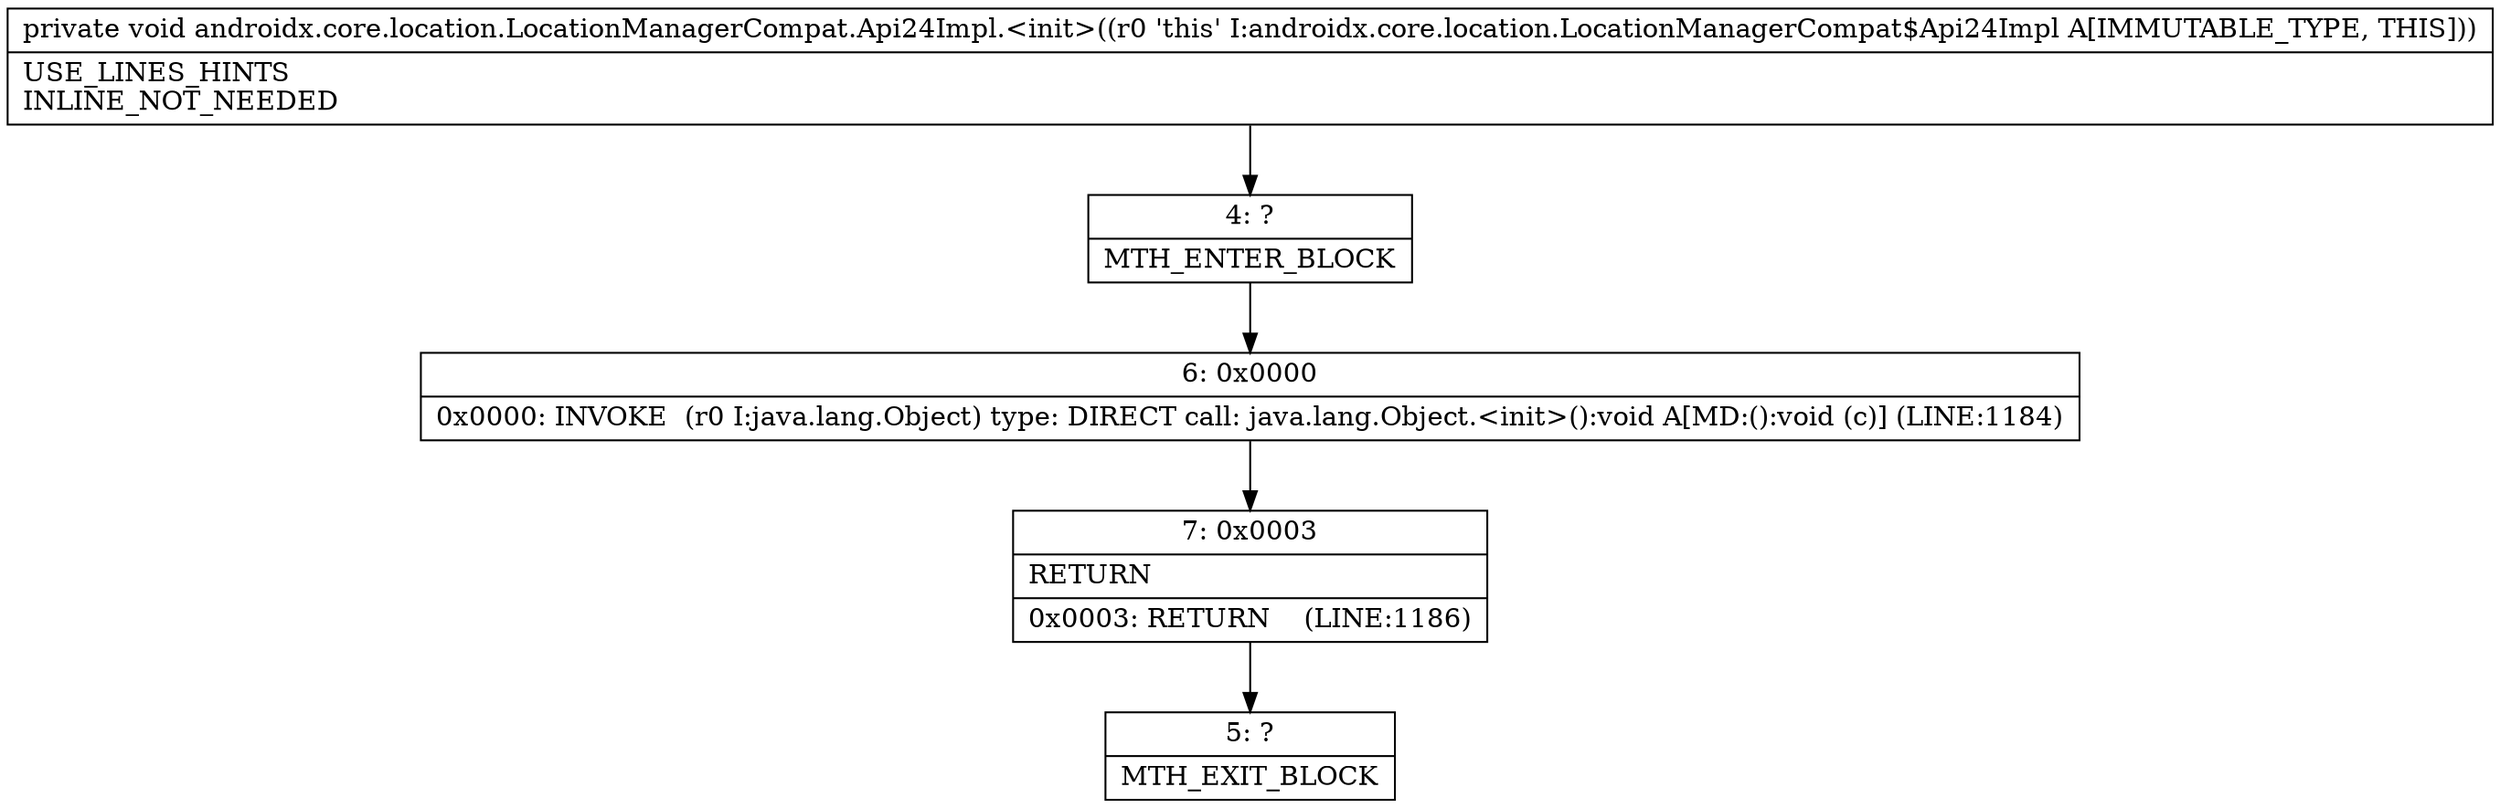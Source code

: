 digraph "CFG forandroidx.core.location.LocationManagerCompat.Api24Impl.\<init\>()V" {
Node_4 [shape=record,label="{4\:\ ?|MTH_ENTER_BLOCK\l}"];
Node_6 [shape=record,label="{6\:\ 0x0000|0x0000: INVOKE  (r0 I:java.lang.Object) type: DIRECT call: java.lang.Object.\<init\>():void A[MD:():void (c)] (LINE:1184)\l}"];
Node_7 [shape=record,label="{7\:\ 0x0003|RETURN\l|0x0003: RETURN    (LINE:1186)\l}"];
Node_5 [shape=record,label="{5\:\ ?|MTH_EXIT_BLOCK\l}"];
MethodNode[shape=record,label="{private void androidx.core.location.LocationManagerCompat.Api24Impl.\<init\>((r0 'this' I:androidx.core.location.LocationManagerCompat$Api24Impl A[IMMUTABLE_TYPE, THIS]))  | USE_LINES_HINTS\lINLINE_NOT_NEEDED\l}"];
MethodNode -> Node_4;Node_4 -> Node_6;
Node_6 -> Node_7;
Node_7 -> Node_5;
}

